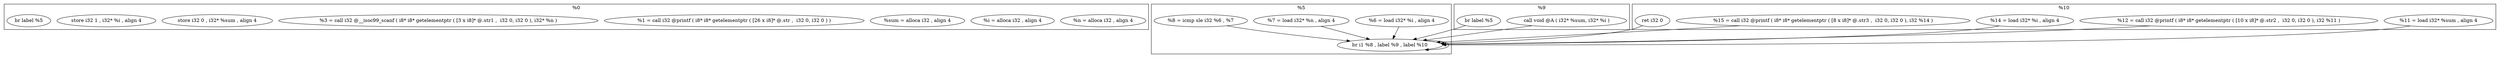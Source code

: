digraph {
	graph [bb="0,0,7279,163"];
	node [label="\N"];
	subgraph cluster_31 {
		graph [bb="8,80,3344,155",
			label="%0",
			lheight=0.21,
			lp="1676,143.5",
			lwidth=0.32
		];
		33		 [height=0.5,
			label="%n = alloca i32 , align 4",
			pos="3212,106",
			width=3.4464];
		34		 [height=0.5,
			label="%i = alloca i32 , align 4",
			pos="2948,106",
			width=3.3686];
		35		 [height=0.5,
			label="%sum = alloca i32 , align 4",
			pos="2671,106",
			width=3.8165];
		36		 [height=0.5,
			label="%1 = call i32 @printf ( i8* i8* getelementptr ( [26 x i8]* @.str ,  i32 0, i32 0 ) )",
			pos="2136,106",
			width=10.513];
		40		 [height=0.5,
			label="%3 = call i32 @__isoc99_scanf ( i8* i8* getelementptr ( [3 x i8]* @.str1 ,  i32 0, i32 0 ), i32* %n )",
			pos="1274,106",
			width=12.922];
		43		 [height=0.5,
			label="store i32 0 , i32* %sum , align 4",
			pos="629,106",
			width=4.4748];
		44		 [height=0.5,
			label="store i32 1 , i32* %i , align 4",
			pos="306,106",
			width=4.004];
		45		 [height=0.5,
			label="br label %5",
			pos="80,106",
			width=1.7596];
	}
	subgraph cluster_46 {
		graph [bb="3352,8,4227,155",
			label="%5",
			lheight=0.21,
			lp="3789.5,143.5",
			lwidth=0.32
		];
		47		 [height=0.5,
			label="%6 = load i32* %i , align 4",
			pos="4083,106",
			width=3.7616];
		50		 [height=0.5,
			label="br i1 %8 , label %9 , label %10",
			pos="4048,34",
			width=4.2554];
		47 -> 50		 [pos="e,4056.6,52.104 4074.3,87.697 4070.4,79.728 4065.5,70.1 4061.1,61.264"];
		48		 [height=0.5,
			label="%7 = load i32* %n , align 4",
			pos="3790,106",
			width=3.8623];
		48 -> 50		 [pos="e,3989.9,50.772 3846.9,89.552 3886.2,78.891 3938.7,64.668 3980.1,53.418"];
		49		 [height=0.5,
			label="%8 = icmp sle i32 %6 , %7",
			pos="3496,106",
			width=3.7846];
		49 -> 50		 [pos="e,3932.7,45.944 3572.4,91.041 3594.8,87.188 3619.3,83.193 3642,80 3735.8,66.786 3842.2,55.113 3922.5,46.969"];
		50 -> 50		 [pos="e,4149.8,20.53 4149.8,47.47 4187.8,47.912 4219,43.422 4219,34 4219,25.425 4193.1,20.935 4159.9,20.53"];
	}
	subgraph cluster_51 {
		graph [bb="4235,80,4747,155",
			label="%9",
			lheight=0.21,
			lp="4491,143.5",
			lwidth=0.32
		];
		52		 [height=0.5,
			label="call void @A ( i32* %sum, i32* %i )",
			pos="4564,106",
			width=4.8449];
		53		 [height=0.5,
			label="br label %5",
			pos="4307,106",
			width=1.7596];
	}
	subgraph cluster_54 {
		graph [bb="4755,80,7271,155",
			label="%10",
			lheight=0.21,
			lp="6013,143.5",
			lwidth=0.44
		];
		55		 [height=0.5,
			label="%11 = load i32* %sum , align 4",
			pos="7104,106",
			width=4.397];
		56		 [height=0.5,
			label="%12 = call i32 @printf ( i8* i8* getelementptr ( [10 x i8]* @.str2 ,  i32 0, i32 0 ), i32 %11 )",
			pos="6493,106",
			width=12.058];
		59		 [height=0.5,
			label="%14 = load i32* %i , align 4",
			pos="5899,106",
			width=3.9262];
		60		 [height=0.5,
			label="%15 = call i32 @printf ( i8* i8* getelementptr ( [8 x i8]* @.str3 ,  i32 0, i32 0 ), i32 %14 )",
			pos="5311,106",
			width=11.893];
		63		 [height=0.5,
			label="ret i32 0",
			pos="4814,106",
			width=1.3985];
	}
	52 -> 50	 [pos="e,4144.4,48.08 4463,91.295 4374,79.23 4244.9,61.718 4154.4,49.438"];
	53 -> 50	 [pos="e,4115.3,50.234 4268.1,91.576 4256.3,87.653 4243.1,83.487 4231,80 4196.5,70.104 4158,60.429 4125.2,52.602"];
	55 -> 50	 [pos="e,4201.1,34.714 7021.8,90.55 6994.6,86.359 6964.1,82.297 6936,80 6400.9,36.209 4740.2,34.192 4211.5,34.704"];
	56 -> 50	 [pos="e,4199.6,36.663 6264.9,90.677 6195.6,86.723 6119.2,82.765 6049,80 5365.6,53.084 4550.2,40.956 4209.8,36.787"];
	59 -> 50	 [pos="e,4200.1,36.342 5824.8,90.622 5800.4,86.463 5773.1,82.401 5748,80 5453,51.81 4575.3,40.16 4210.2,36.444"];
	60 -> 50	 [pos="e,4184.1,42.32 5069.7,91.12 5005.8,87.471 4936.8,83.56 4873,80 4635.4,66.739 4359.3,51.767 4194.3,42.871"];
	63 -> 50	 [pos="e,4195.3,39.013 4784.8,91.204 4774.4,86.869 4762.4,82.552 4751,80 4650.9,57.531 4380.2,45.187 4205.4,39.346"];
}
